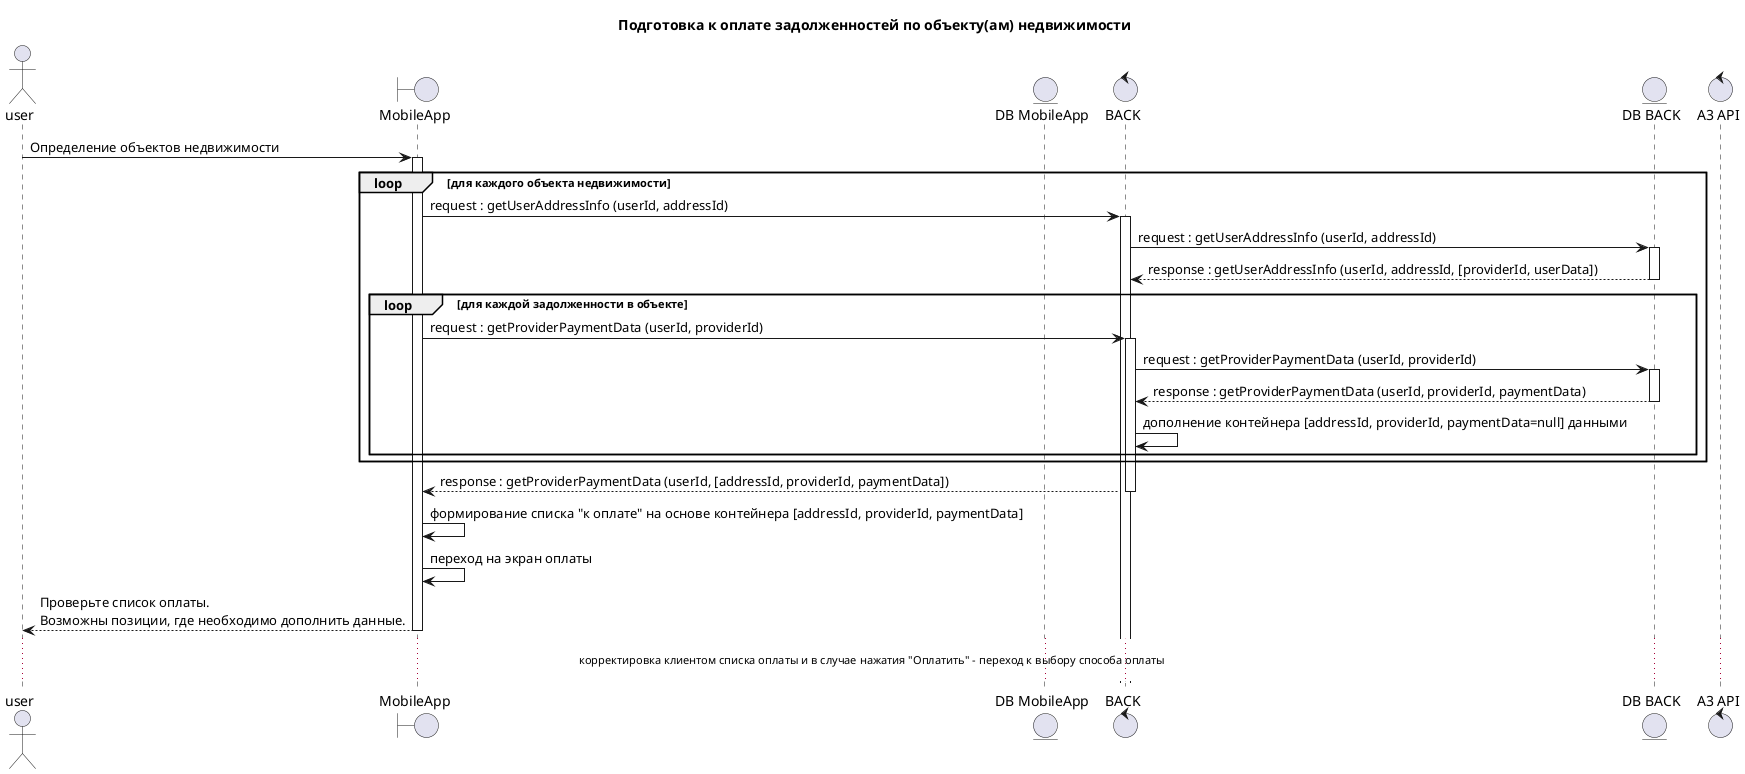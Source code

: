 @startuml
title "Подготовка к оплате задолженностей по объекту(ам) недвижимости"
actor user
boundary "MobileApp" as mobapp
entity "DB MobileApp" as dbmob
control "BACK" as back
entity "DB BACK" as db
control "A3 API" as a3

user -> mobapp : Определение объектов недвижимости

loop для каждого объекта недвижимости

activate mobapp
    mobapp -> back : request : getUserAddressInfo (userId, addressId)
    activate back
        back -> db : request : getUserAddressInfo (userId, addressId)
        activate db
            db --> back : response : getUserAddressInfo (userId, addressId, [providerId, userData])
        deactivate db



loop для каждой задолженности в объекте

    mobapp -> back : request : getProviderPaymentData (userId, providerId)
      activate back
          back -> db : request : getProviderPaymentData (userId, providerId)
          activate db
              db --> back : response : getProviderPaymentData (userId, providerId, paymentData)
          deactivate db
          back -> back : дополнение контейнера [addressId, providerId, paymentData=null] данными
end
end
          back --> mobapp : response : getProviderPaymentData (userId, [addressId, providerId, paymentData])
      deactivate back
      mobapp -> mobapp : формирование списка "к оплате" на основе контейнера [addressId, providerId, paymentData]
      mobapp -> mobapp : переход на экран оплаты
      mobapp --> user : Проверьте список оплаты.\nВозможны позиции, где необходимо дополнить данные.
deactivate mobapp

...корректировка клиентом списка оплаты и в случае нажатия "Оплатить" - переход к выбору способа оплаты...

@enduml

